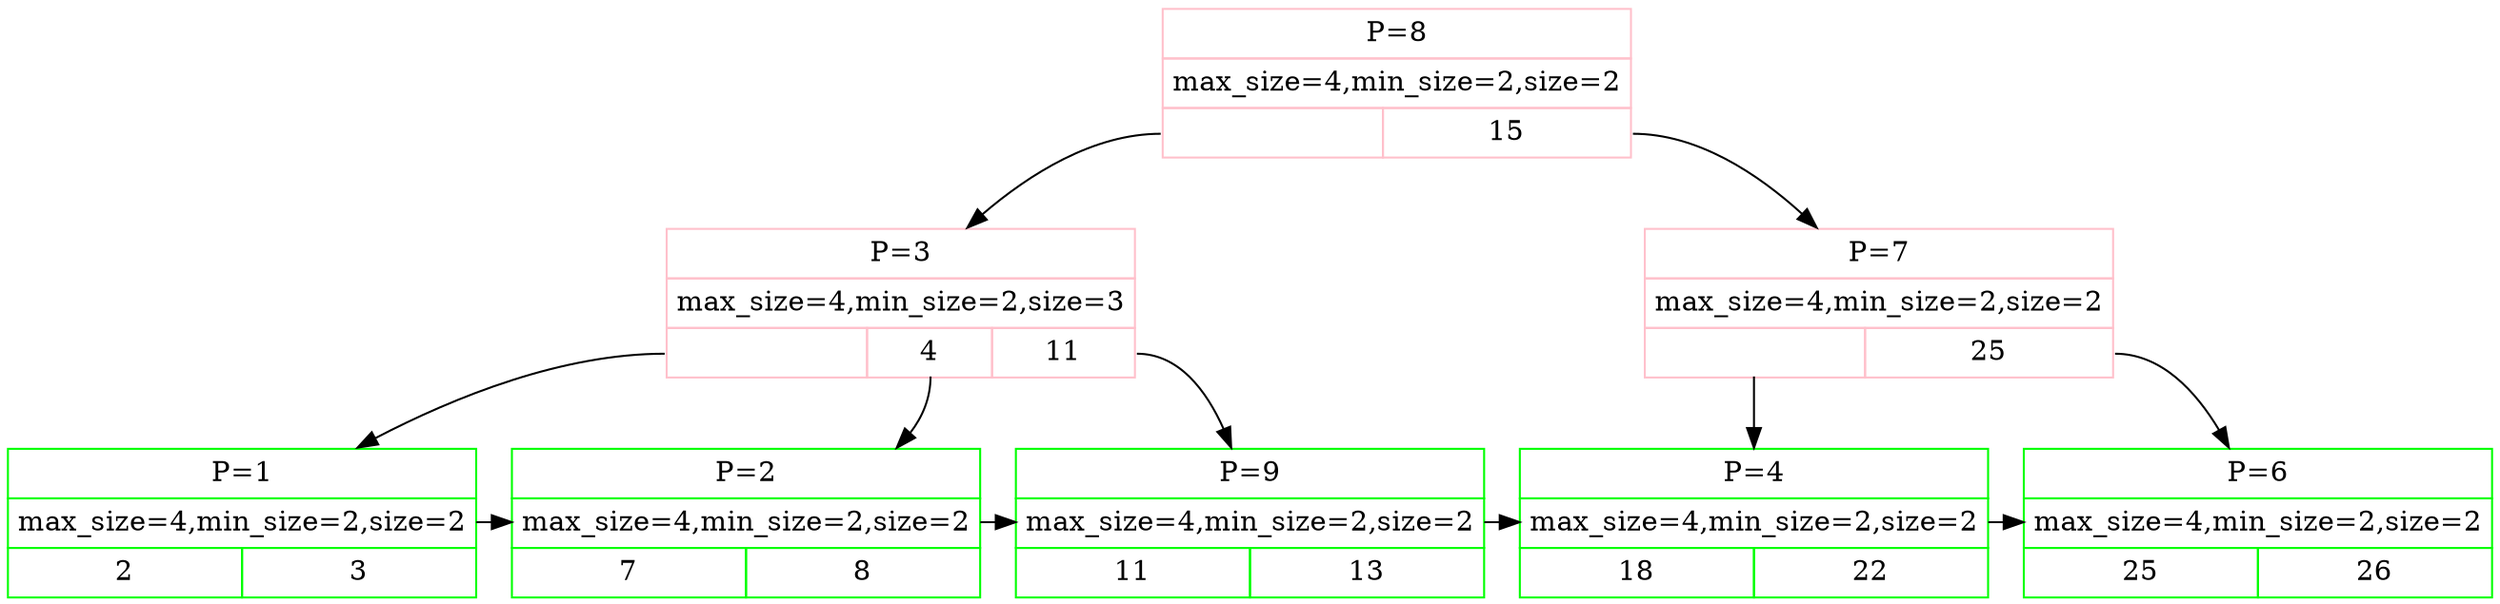 digraph G {
INT_8[shape=plain color=pink label=<<TABLE BORDER="0" CELLBORDER="1" CELLSPACING="0" CELLPADDING="4">
<TR><TD COLSPAN="2">P=8</TD></TR>
<TR><TD COLSPAN="2">max_size=4,min_size=2,size=2</TD></TR>
<TR><TD PORT="p3"> </TD>
<TD PORT="p7">15</TD>
</TR></TABLE>>];
INT_3[shape=plain color=pink label=<<TABLE BORDER="0" CELLBORDER="1" CELLSPACING="0" CELLPADDING="4">
<TR><TD COLSPAN="3">P=3</TD></TR>
<TR><TD COLSPAN="3">max_size=4,min_size=2,size=3</TD></TR>
<TR><TD PORT="p1"> </TD>
<TD PORT="p2">4</TD>
<TD PORT="p9">11</TD>
</TR></TABLE>>];
INT_8:p3 -> INT_3;
LEAF_1[shape=plain color=green label=<<TABLE BORDER="0" CELLBORDER="1" CELLSPACING="0" CELLPADDING="4">
<TR><TD COLSPAN="2">P=1</TD></TR>
<TR><TD COLSPAN="2">max_size=4,min_size=2,size=2</TD></TR>
<TR><TD>2</TD>
<TD>3</TD>
</TR></TABLE>>];
LEAF_1 -> LEAF_2;
{rank=same LEAF_1 LEAF_2};
INT_3:p1 -> LEAF_1;
LEAF_2[shape=plain color=green label=<<TABLE BORDER="0" CELLBORDER="1" CELLSPACING="0" CELLPADDING="4">
<TR><TD COLSPAN="2">P=2</TD></TR>
<TR><TD COLSPAN="2">max_size=4,min_size=2,size=2</TD></TR>
<TR><TD>7</TD>
<TD>8</TD>
</TR></TABLE>>];
LEAF_2 -> LEAF_9;
{rank=same LEAF_2 LEAF_9};
INT_3:p2 -> LEAF_2;
LEAF_9[shape=plain color=green label=<<TABLE BORDER="0" CELLBORDER="1" CELLSPACING="0" CELLPADDING="4">
<TR><TD COLSPAN="2">P=9</TD></TR>
<TR><TD COLSPAN="2">max_size=4,min_size=2,size=2</TD></TR>
<TR><TD>11</TD>
<TD>13</TD>
</TR></TABLE>>];
LEAF_9 -> LEAF_4;
{rank=same LEAF_9 LEAF_4};
INT_3:p9 -> LEAF_9;
INT_7[shape=plain color=pink label=<<TABLE BORDER="0" CELLBORDER="1" CELLSPACING="0" CELLPADDING="4">
<TR><TD COLSPAN="2">P=7</TD></TR>
<TR><TD COLSPAN="2">max_size=4,min_size=2,size=2</TD></TR>
<TR><TD PORT="p4"> </TD>
<TD PORT="p6">25</TD>
</TR></TABLE>>];
INT_8:p7 -> INT_7;
LEAF_4[shape=plain color=green label=<<TABLE BORDER="0" CELLBORDER="1" CELLSPACING="0" CELLPADDING="4">
<TR><TD COLSPAN="2">P=4</TD></TR>
<TR><TD COLSPAN="2">max_size=4,min_size=2,size=2</TD></TR>
<TR><TD>18</TD>
<TD>22</TD>
</TR></TABLE>>];
LEAF_4 -> LEAF_6;
{rank=same LEAF_4 LEAF_6};
INT_7:p4 -> LEAF_4;
LEAF_6[shape=plain color=green label=<<TABLE BORDER="0" CELLBORDER="1" CELLSPACING="0" CELLPADDING="4">
<TR><TD COLSPAN="2">P=6</TD></TR>
<TR><TD COLSPAN="2">max_size=4,min_size=2,size=2</TD></TR>
<TR><TD>25</TD>
<TD>26</TD>
</TR></TABLE>>];
INT_7:p6 -> LEAF_6;
{rank=same INT_3 INT_7};
}
